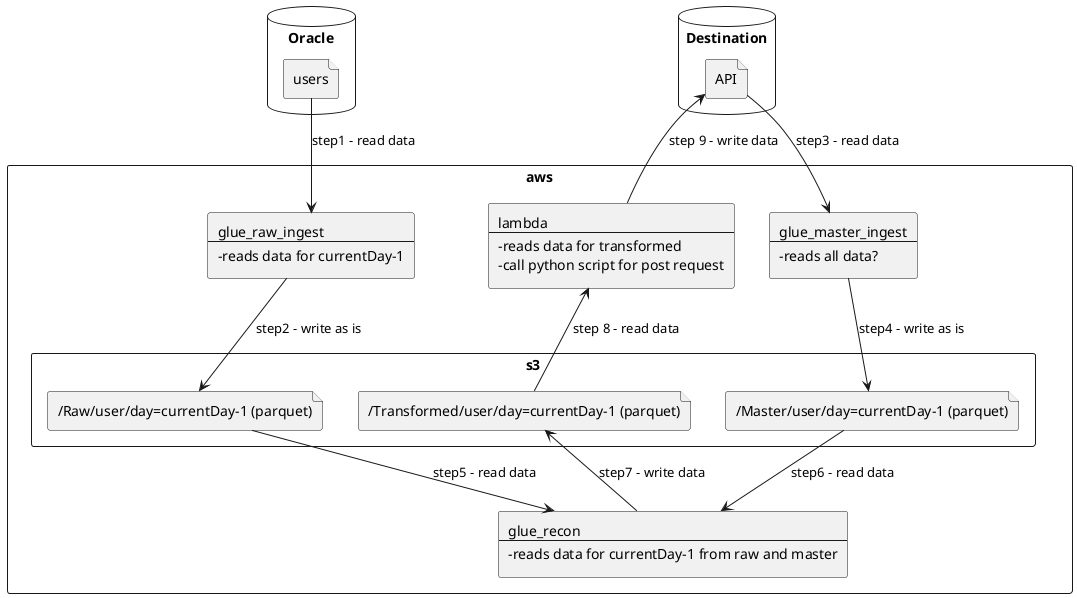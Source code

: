 @startuml
'skinparam linestyle ortho
'rectangle "A" as one
'rectangle "B" as two
'rectangle "C" as three
'rectangle "D" as four

'one -right-> two: message 1-->2
'two -right-> three: message 2-->3
'two --> four: message 2-->4
'three -[hidden]- four

database Oracle{
    file users
}

rectangle aws{
    rectangle glue_raw_ingest[
        glue_raw_ingest
        ---
        -reads data for currentDay-1
    ]

    rectangle glue_master_ingest[
        glue_master_ingest
        ---
        -reads all data?
    ]

    rectangle glue_recon[
        glue_recon
        ---
        -reads data for currentDay-1 from raw and master
    ]

    rectangle lambda[
        lambda
        ---
        -reads data for transformed
        -call python script for post request
    ]    

    rectangle s3{
        file "/Raw/user/day=currentDay-1 (parquet)" as raw
        file "/Master/user/day=currentDay-1 (parquet)" as master
        file "/Transformed/user/day=currentDay-1 (parquet)" as transformed
    }    
}

database Destination{
    file API
}

glue_raw_ingest <-up- users: step1 - read data
glue_raw_ingest -down-> raw: step2 - write as is
glue_raw_ingest -[hidden]right-> glue_master_ingest

glue_master_ingest <-up- API: step3 - read data
glue_master_ingest -down-> master: step4 - write as is

glue_master_ingest -[hidden]right-> glue_recon
glue_recon <-up- raw: step5 - read data
glue_recon <-up- master: step6 - read data
glue_recon -up-> transformed: step7 - write data

glue_master_ingest -[hidden]right-> lambda
lambda <-down- transformed: step 8 - read data
lambda -up-> API: step 9 - write data

raw -[hidden]right-> master
master -[hidden]right-> transformed

@enduml

